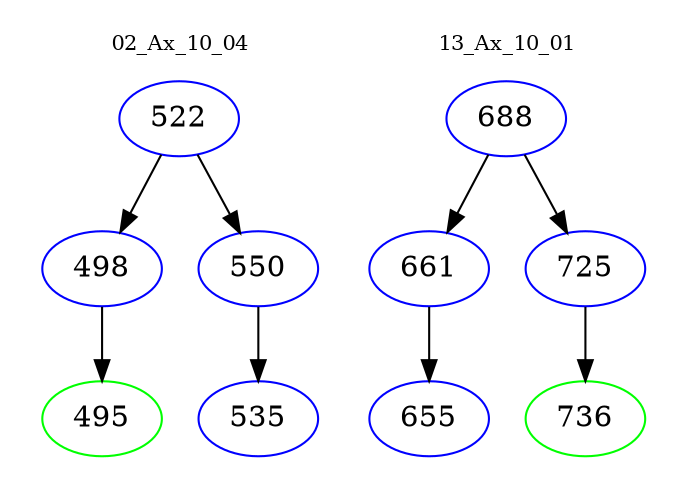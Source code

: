 digraph{
subgraph cluster_0 {
color = white
label = "02_Ax_10_04";
fontsize=10;
T0_522 [label="522", color="blue"]
T0_522 -> T0_498 [color="black"]
T0_498 [label="498", color="blue"]
T0_498 -> T0_495 [color="black"]
T0_495 [label="495", color="green"]
T0_522 -> T0_550 [color="black"]
T0_550 [label="550", color="blue"]
T0_550 -> T0_535 [color="black"]
T0_535 [label="535", color="blue"]
}
subgraph cluster_1 {
color = white
label = "13_Ax_10_01";
fontsize=10;
T1_688 [label="688", color="blue"]
T1_688 -> T1_661 [color="black"]
T1_661 [label="661", color="blue"]
T1_661 -> T1_655 [color="black"]
T1_655 [label="655", color="blue"]
T1_688 -> T1_725 [color="black"]
T1_725 [label="725", color="blue"]
T1_725 -> T1_736 [color="black"]
T1_736 [label="736", color="green"]
}
}
